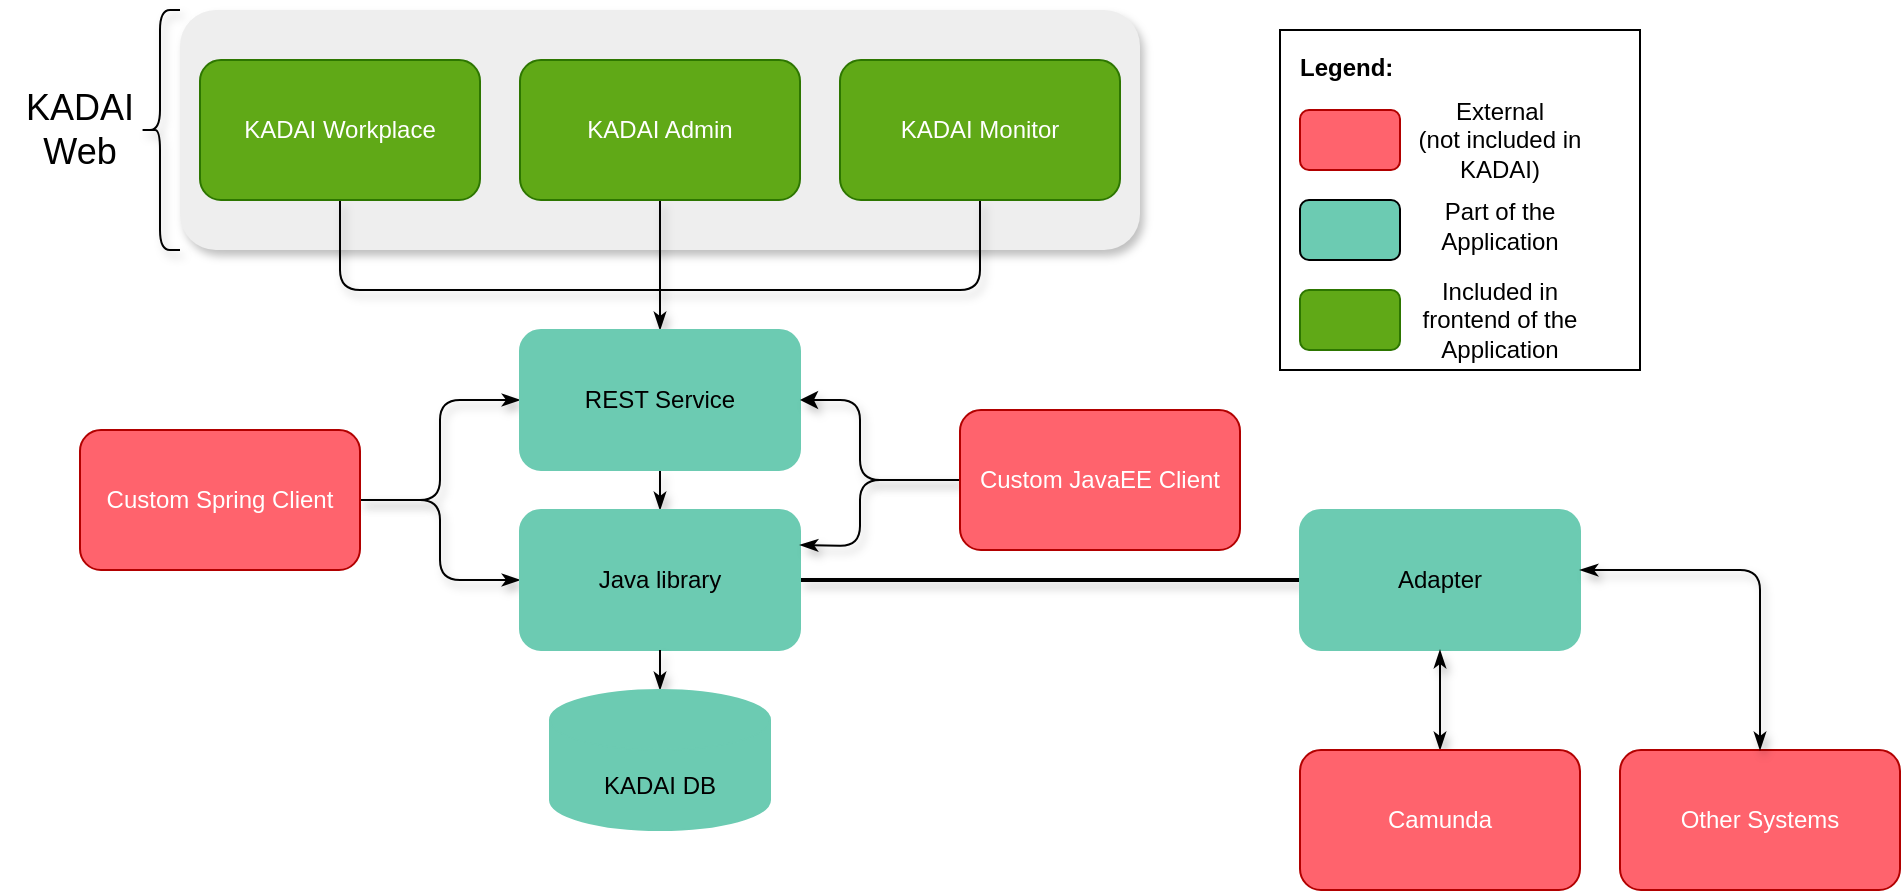 <mxfile version="26.0.9">
  <diagram id="ABNCZyfbNFh-MfdMv4a-" name="Page-1">
    <mxGraphModel dx="2245" dy="2109" grid="1" gridSize="10" guides="1" tooltips="1" connect="1" arrows="1" fold="1" page="1" pageScale="1" pageWidth="827" pageHeight="1169" math="0" shadow="0">
      <root>
        <mxCell id="0" />
        <mxCell id="1" parent="0" />
        <mxCell id="18" value="" style="rounded=1;whiteSpace=wrap;html=1;fillColor=#eeeeee;strokeColor=none;shadow=1;" parent="1" vertex="1">
          <mxGeometry x="-10" width="480" height="120" as="geometry" />
        </mxCell>
        <mxCell id="14" style="edgeStyle=none;html=1;exitX=0.5;exitY=0;exitDx=0;exitDy=0;entryX=0.5;entryY=1;entryDx=0;entryDy=0;endArrow=none;endFill=0;strokeColor=default;strokeWidth=1;startArrow=classicThin;startFill=1;shadow=1;" parent="1" source="5" target="7" edge="1">
          <mxGeometry relative="1" as="geometry" />
        </mxCell>
        <mxCell id="26" style="edgeStyle=none;html=1;exitX=1;exitY=0.5;exitDx=0;exitDy=0;fontSize=18;endArrow=none;endFill=0;strokeColor=default;strokeWidth=2;shadow=1;" parent="1" source="5" target="22" edge="1">
          <mxGeometry relative="1" as="geometry" />
        </mxCell>
        <mxCell id="38" style="edgeStyle=none;html=1;exitX=0;exitY=0.5;exitDx=0;exitDy=0;entryX=1;entryY=0.5;entryDx=0;entryDy=0;startArrow=classicThin;startFill=1;endArrow=none;endFill=0;shadow=1;" parent="1" source="5" target="9" edge="1">
          <mxGeometry relative="1" as="geometry">
            <Array as="points">
              <mxPoint x="120" y="285" />
              <mxPoint x="120" y="245" />
            </Array>
          </mxGeometry>
        </mxCell>
        <mxCell id="5" value="Java library" style="rounded=1;whiteSpace=wrap;html=1;fillColor=#6CCBB2;strokeColor=#6CCBB2;shadow=0;" parent="1" vertex="1">
          <mxGeometry x="160" y="250" width="140" height="70" as="geometry" />
        </mxCell>
        <mxCell id="13" style="edgeStyle=none;html=1;exitX=0.5;exitY=0;exitDx=0;exitDy=0;exitPerimeter=0;strokeColor=default;strokeWidth=1;endArrow=none;endFill=0;startArrow=classicThin;startFill=1;shadow=1;" parent="1" source="6" target="5" edge="1">
          <mxGeometry relative="1" as="geometry" />
        </mxCell>
        <mxCell id="6" value="KADAI DB" style="shape=cylinder3;whiteSpace=wrap;html=1;boundedLbl=1;backgroundOutline=1;size=15;fillColor=#6CCBB2;strokeColor=#6CCBB2;shadow=0;" parent="1" vertex="1">
          <mxGeometry x="175" y="340" width="110" height="70" as="geometry" />
        </mxCell>
        <mxCell id="15" style="edgeStyle=none;html=1;exitX=0.5;exitY=0;exitDx=0;exitDy=0;entryX=0.5;entryY=1;entryDx=0;entryDy=0;endArrow=none;endFill=0;strokeColor=default;strokeWidth=1;startArrow=classicThin;startFill=1;shadow=1;" parent="1" source="7" target="11" edge="1">
          <mxGeometry relative="1" as="geometry" />
        </mxCell>
        <mxCell id="16" style="edgeStyle=none;html=1;entryX=0.5;entryY=1;entryDx=0;entryDy=0;endArrow=none;endFill=0;strokeColor=default;strokeWidth=1;shadow=1;" parent="1" target="12" edge="1">
          <mxGeometry relative="1" as="geometry">
            <mxPoint x="230" y="140" as="sourcePoint" />
            <Array as="points">
              <mxPoint x="390" y="140" />
            </Array>
          </mxGeometry>
        </mxCell>
        <mxCell id="17" style="edgeStyle=none;html=1;endArrow=none;endFill=0;strokeColor=default;strokeWidth=1;entryX=0.5;entryY=1;entryDx=0;entryDy=0;shadow=1;" parent="1" target="10" edge="1">
          <mxGeometry relative="1" as="geometry">
            <mxPoint x="230" y="140" as="targetPoint" />
            <mxPoint x="230" y="140" as="sourcePoint" />
            <Array as="points">
              <mxPoint x="230" y="140" />
              <mxPoint x="70" y="140" />
            </Array>
          </mxGeometry>
        </mxCell>
        <mxCell id="36" style="edgeStyle=none;html=1;exitX=0;exitY=0.5;exitDx=0;exitDy=0;entryX=1;entryY=0.5;entryDx=0;entryDy=0;startArrow=classicThin;startFill=1;endArrow=none;endFill=0;shadow=1;" parent="1" source="7" target="9" edge="1">
          <mxGeometry relative="1" as="geometry">
            <Array as="points">
              <mxPoint x="120" y="195" />
              <mxPoint x="120" y="245" />
            </Array>
          </mxGeometry>
        </mxCell>
        <mxCell id="7" value="REST Service" style="rounded=1;whiteSpace=wrap;html=1;fillColor=#6CCBB2;strokeColor=#6CCBB2;shadow=0;" parent="1" vertex="1">
          <mxGeometry x="160" y="160" width="140" height="70" as="geometry" />
        </mxCell>
        <mxCell id="39" style="edgeStyle=none;html=1;exitX=0;exitY=0.5;exitDx=0;exitDy=0;entryX=1;entryY=0.25;entryDx=0;entryDy=0;startArrow=none;startFill=0;endArrow=classicThin;endFill=1;shadow=1;" parent="1" source="8" target="5" edge="1">
          <mxGeometry relative="1" as="geometry">
            <Array as="points">
              <mxPoint x="330" y="235" />
              <mxPoint x="330" y="268" />
            </Array>
          </mxGeometry>
        </mxCell>
        <mxCell id="43" style="edgeStyle=none;html=1;exitX=0;exitY=0.5;exitDx=0;exitDy=0;entryX=1;entryY=0.5;entryDx=0;entryDy=0;shadow=1;" parent="1" source="8" target="7" edge="1">
          <mxGeometry relative="1" as="geometry">
            <Array as="points">
              <mxPoint x="330" y="235" />
              <mxPoint x="330" y="195" />
            </Array>
          </mxGeometry>
        </mxCell>
        <mxCell id="8" value="Custom JavaEE Client" style="rounded=1;whiteSpace=wrap;html=1;fillColor=#FF636D;strokeColor=#B20000;shadow=0;fontColor=#ffffff;" parent="1" vertex="1">
          <mxGeometry x="380" y="200" width="140" height="70" as="geometry" />
        </mxCell>
        <mxCell id="9" value="Custom Spring Client" style="rounded=1;whiteSpace=wrap;html=1;fillColor=#FF636D;strokeColor=#B20000;shadow=0;fontColor=#ffffff;" parent="1" vertex="1">
          <mxGeometry x="-60" y="210" width="140" height="70" as="geometry" />
        </mxCell>
        <mxCell id="10" value="KADAI Workplace" style="rounded=1;whiteSpace=wrap;html=1;fillColor=#60a917;shadow=0;treeFolding=0;strokeColor=#2D7600;fontColor=#ffffff;" parent="1" vertex="1">
          <mxGeometry y="25" width="140" height="70" as="geometry" />
        </mxCell>
        <mxCell id="11" value="KADAI Admin" style="rounded=1;whiteSpace=wrap;html=1;fillColor=#60a917;shadow=0;strokeColor=#2D7600;fontColor=#ffffff;" parent="1" vertex="1">
          <mxGeometry x="160" y="25" width="140" height="70" as="geometry" />
        </mxCell>
        <mxCell id="12" value="KADAI Monitor" style="rounded=1;whiteSpace=wrap;html=1;fillColor=#60a917;shadow=0;strokeColor=#2D7600;fontColor=#ffffff;" parent="1" vertex="1">
          <mxGeometry x="320" y="25" width="140" height="70" as="geometry" />
        </mxCell>
        <mxCell id="19" value="&lt;font style=&quot;font-size: 18px&quot;&gt;KADAI Web&lt;/font&gt;" style="rounded=0;whiteSpace=wrap;html=1;fillColor=none;strokeColor=none;shadow=0;" parent="1" vertex="1">
          <mxGeometry x="-100" y="40" width="80" height="40" as="geometry" />
        </mxCell>
        <mxCell id="21" value="" style="shape=curlyBracket;whiteSpace=wrap;html=1;rounded=1;fontSize=18;strokeColor=default;shadow=1;" parent="1" vertex="1">
          <mxGeometry x="-30" width="20" height="120" as="geometry" />
        </mxCell>
        <mxCell id="22" value="Adapter" style="rounded=1;whiteSpace=wrap;html=1;fillColor=#6CCBB2;strokeColor=#6CCBB2;shadow=0;" parent="1" vertex="1">
          <mxGeometry x="550" y="250" width="140" height="70" as="geometry" />
        </mxCell>
        <mxCell id="25" style="edgeStyle=none;html=1;exitX=0.5;exitY=0;exitDx=0;exitDy=0;entryX=0.5;entryY=1;entryDx=0;entryDy=0;fontSize=18;endArrow=classicThin;endFill=1;strokeColor=default;strokeWidth=1;startArrow=classicThin;startFill=1;shadow=1;" parent="1" source="23" target="22" edge="1">
          <mxGeometry relative="1" as="geometry" />
        </mxCell>
        <mxCell id="23" value="Camunda" style="rounded=1;whiteSpace=wrap;html=1;fillColor=#FF636D;strokeColor=#B20000;shadow=0;fontColor=#ffffff;" parent="1" vertex="1">
          <mxGeometry x="550" y="370" width="140" height="70" as="geometry" />
        </mxCell>
        <mxCell id="27" value="&lt;div&gt;&lt;b style=&quot;font-size: 12px&quot;&gt;Legend:&lt;/b&gt;&lt;/div&gt;" style="rounded=0;whiteSpace=wrap;html=1;fontSize=18;strokeColor=default;align=left;verticalAlign=top;spacingLeft=8;shadow=0;" parent="1" vertex="1">
          <mxGeometry x="540" y="10" width="180" height="170" as="geometry" />
        </mxCell>
        <mxCell id="28" value="" style="rounded=1;whiteSpace=wrap;html=1;fillColor=#FF636D;strokeColor=#B20000;shadow=0;fontColor=#ffffff;" parent="1" vertex="1">
          <mxGeometry x="550" y="50" width="50" height="30" as="geometry" />
        </mxCell>
        <mxCell id="30" value="" style="rounded=1;whiteSpace=wrap;html=1;fillColor=#6CCBB2;strokeColor=default;shadow=0;" parent="1" vertex="1">
          <mxGeometry x="550" y="95" width="50" height="30" as="geometry" />
        </mxCell>
        <mxCell id="32" value="" style="rounded=1;whiteSpace=wrap;html=1;fillColor=#60a917;shadow=0;strokeColor=#2D7600;fontColor=#ffffff;" parent="1" vertex="1">
          <mxGeometry x="550" y="140" width="50" height="30" as="geometry" />
        </mxCell>
        <mxCell id="40" value="Other Systems" style="rounded=1;whiteSpace=wrap;html=1;fillColor=#FF636D;strokeColor=#B20000;shadow=0;fontColor=#ffffff;" parent="1" vertex="1">
          <mxGeometry x="710" y="370" width="140" height="70" as="geometry" />
        </mxCell>
        <mxCell id="lUbarc1GWSdaQqc31K7V-43" style="edgeStyle=none;html=1;exitX=0.5;exitY=0;exitDx=0;exitDy=0;fontSize=18;endArrow=classicThin;endFill=1;strokeColor=default;strokeWidth=1;startArrow=classicThin;startFill=1;shadow=1;entryX=1;entryY=0.429;entryDx=0;entryDy=0;entryPerimeter=0;" parent="1" source="40" target="22" edge="1">
          <mxGeometry relative="1" as="geometry">
            <mxPoint x="779.58" y="350" as="sourcePoint" />
            <mxPoint x="700" y="300" as="targetPoint" />
            <Array as="points">
              <mxPoint x="780" y="280" />
            </Array>
          </mxGeometry>
        </mxCell>
        <mxCell id="lUbarc1GWSdaQqc31K7V-44" value="External&lt;br&gt;(not included in KADAI)" style="text;html=1;align=center;verticalAlign=middle;whiteSpace=wrap;rounded=0;shadow=0;" parent="1" vertex="1">
          <mxGeometry x="600" y="50" width="100" height="30" as="geometry" />
        </mxCell>
        <mxCell id="lUbarc1GWSdaQqc31K7V-45" value="Part of the Application" style="text;html=1;align=center;verticalAlign=middle;whiteSpace=wrap;rounded=0;shadow=0;" parent="1" vertex="1">
          <mxGeometry x="600" y="92.5" width="100" height="30" as="geometry" />
        </mxCell>
        <mxCell id="lUbarc1GWSdaQqc31K7V-46" value="Included in frontend of the Application" style="text;html=1;align=center;verticalAlign=middle;whiteSpace=wrap;rounded=0;shadow=0;" parent="1" vertex="1">
          <mxGeometry x="600" y="140" width="100" height="30" as="geometry" />
        </mxCell>
      </root>
    </mxGraphModel>
  </diagram>
</mxfile>
